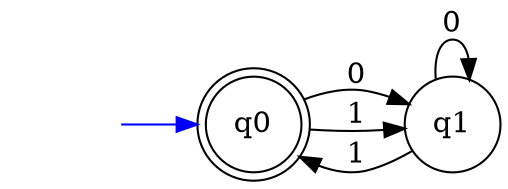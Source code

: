 digraph {
  graph[fontsize=8];
  rankdir=LR;
  size=8;

  node [shape=doublecircle, style="", color=black]; q0;
  node [shape=circle, style="", color=black]; q1;
  node [shape=plaintext, label="", style=""]; iq0;
  iq0 -> q0 [color=blue];
  q0 -> q1 [label="0"];
  q0 -> q1 [label="1"];
  q1 -> q1 [label="0"];
  q1 -> q0 [label="1"];
}

